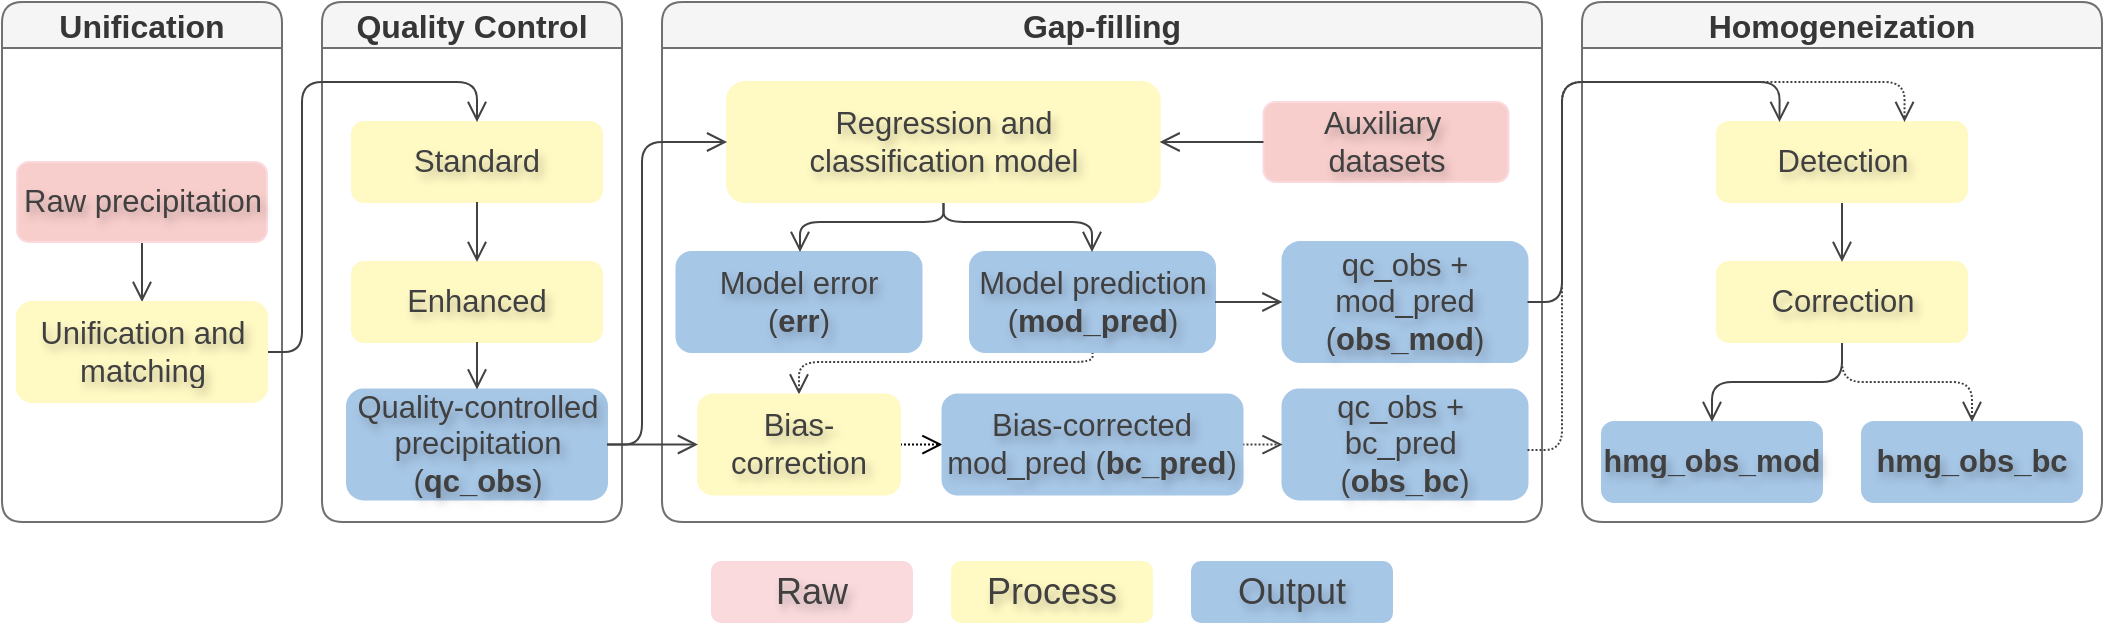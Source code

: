 <mxfile version="24.7.17">
  <diagram name="Page-1" id="W4yna8UcMUhT4XwFUqfj">
    <mxGraphModel dx="1195" dy="739" grid="1" gridSize="10" guides="1" tooltips="1" connect="1" arrows="1" fold="1" page="1" pageScale="1" pageWidth="1200" pageHeight="400" math="0" shadow="0">
      <root>
        <mxCell id="0" />
        <mxCell id="1" parent="0" />
        <mxCell id="rYvbzcU5giqxsE2-Gbjs-3" value="&lt;font style=&quot;font-size: 16px;&quot;&gt;Gap-filling&lt;/font&gt;" style="swimlane;whiteSpace=wrap;html=1;labelBackgroundColor=none;rounded=1;fillColor=#f5f5f5;strokeColor=#707070;fontColor=#363636;fontSize=16;" parent="1" vertex="1">
          <mxGeometry x="405" y="40" width="440" height="260" as="geometry" />
        </mxCell>
        <mxCell id="rYvbzcU5giqxsE2-Gbjs-68" value="&lt;span style=&quot;font-size: 15.5px;&quot;&gt;qc_obs +&amp;nbsp;&lt;br style=&quot;font-size: 15.5px;&quot;&gt;&lt;/span&gt;&lt;span style=&quot;font-size: 15.5px;&quot;&gt;bc_pred&amp;nbsp;&lt;/span&gt;&lt;div style=&quot;font-size: 15.5px;&quot;&gt;&lt;span style=&quot;font-size: 15.5px;&quot;&gt;&lt;span style=&quot;font-size: 15.5px;&quot;&gt;(&lt;b&gt;obs_bc&lt;/b&gt;)&lt;/span&gt;&lt;/span&gt;&lt;/div&gt;" style="rounded=1;whiteSpace=wrap;html=1;labelBackgroundColor=none;fillColor=#A7C7E7;strokeColor=#A7C7E7;fontSize=15.5;fontColor=#404040;textShadow=1;labelBorderColor=none;" parent="rYvbzcU5giqxsE2-Gbjs-3" vertex="1">
          <mxGeometry x="310.25" y="193.75" width="122.5" height="55" as="geometry" />
        </mxCell>
        <mxCell id="Sh1Jm_TLHkkye5z9uw8q-112" style="edgeStyle=orthogonalEdgeStyle;rounded=1;orthogonalLoop=1;jettySize=auto;html=1;entryX=0.5;entryY=0;entryDx=0;entryDy=0;endArrow=open;endFill=0;endSize=8;strokeColor=#424242;dashed=1;dashPattern=1 1;curved=0;" edge="1" parent="rYvbzcU5giqxsE2-Gbjs-3" source="rYvbzcU5giqxsE2-Gbjs-58" target="Sh1Jm_TLHkkye5z9uw8q-61">
          <mxGeometry relative="1" as="geometry">
            <Array as="points">
              <mxPoint x="215" y="180" />
              <mxPoint x="69" y="180" />
            </Array>
          </mxGeometry>
        </mxCell>
        <mxCell id="rYvbzcU5giqxsE2-Gbjs-58" value="&lt;span style=&quot;font-size: 15.5px;&quot;&gt;Model prediction&lt;/span&gt;&lt;div style=&quot;font-size: 15.5px;&quot;&gt;&lt;span style=&quot;font-size: 15.5px;&quot;&gt;&lt;span style=&quot;font-size: 15.5px;&quot;&gt;(&lt;b&gt;mod_pred&lt;/b&gt;)&lt;/span&gt;&lt;/span&gt;&lt;/div&gt;" style="rounded=1;whiteSpace=wrap;html=1;labelBackgroundColor=none;fillColor=#A7C7E7;strokeColor=#A7C7E7;fontSize=15.5;fontColor=#404040;textShadow=1;labelBorderColor=none;" parent="rYvbzcU5giqxsE2-Gbjs-3" vertex="1">
          <mxGeometry x="154.0" y="125" width="122.5" height="50" as="geometry" />
        </mxCell>
        <mxCell id="Sh1Jm_TLHkkye5z9uw8q-1" value="&lt;span style=&quot;font-size: 15.5px;&quot;&gt;Model error&lt;/span&gt;&lt;div style=&quot;font-size: 15.5px;&quot;&gt;&lt;span style=&quot;font-size: 15.5px;&quot;&gt;(&lt;b style=&quot;font-size: 15.5px;&quot;&gt;err&lt;/b&gt;)&lt;/span&gt;&lt;/div&gt;" style="rounded=1;whiteSpace=wrap;html=1;labelBackgroundColor=none;fillColor=#A7C7E7;strokeColor=#A7C7E7;fontSize=15.5;fontColor=#404040;textShadow=1;labelBorderColor=none;" vertex="1" parent="rYvbzcU5giqxsE2-Gbjs-3">
          <mxGeometry x="7.25" y="125" width="122.5" height="50" as="geometry" />
        </mxCell>
        <mxCell id="Sh1Jm_TLHkkye5z9uw8q-105" style="edgeStyle=orthogonalEdgeStyle;rounded=1;orthogonalLoop=1;jettySize=auto;html=1;endArrow=open;endFill=0;endSize=8;strokeColor=#424242;fontSize=15.5;curved=0;" edge="1" parent="rYvbzcU5giqxsE2-Gbjs-3" source="rYvbzcU5giqxsE2-Gbjs-43" target="Sh1Jm_TLHkkye5z9uw8q-1">
          <mxGeometry relative="1" as="geometry">
            <Array as="points">
              <mxPoint x="141" y="110" />
              <mxPoint x="69" y="110" />
            </Array>
          </mxGeometry>
        </mxCell>
        <mxCell id="Sh1Jm_TLHkkye5z9uw8q-106" style="edgeStyle=orthogonalEdgeStyle;rounded=1;orthogonalLoop=1;jettySize=auto;html=1;endArrow=open;endFill=0;endSize=8;strokeColor=#424242;fontSize=15.5;curved=0;" edge="1" parent="rYvbzcU5giqxsE2-Gbjs-3" source="rYvbzcU5giqxsE2-Gbjs-43" target="rYvbzcU5giqxsE2-Gbjs-58">
          <mxGeometry relative="1" as="geometry">
            <Array as="points">
              <mxPoint x="141" y="110" />
              <mxPoint x="215" y="110" />
            </Array>
          </mxGeometry>
        </mxCell>
        <mxCell id="rYvbzcU5giqxsE2-Gbjs-43" value="&lt;font style=&quot;font-size: 15.5px;&quot;&gt;Regression and &lt;br style=&quot;font-size: 15.5px;&quot;&gt;classification model&lt;/font&gt;" style="rounded=1;whiteSpace=wrap;html=1;labelBackgroundColor=none;fillColor=#FFF9C4;strokeColor=#FFF9C4;fontSize=15.5;fontColor=#404040;textShadow=1;labelBorderColor=none;" parent="rYvbzcU5giqxsE2-Gbjs-3" vertex="1">
          <mxGeometry x="32.56" y="40" width="216.25" height="60" as="geometry" />
        </mxCell>
        <mxCell id="rYvbzcU5giqxsE2-Gbjs-59" value="&lt;span style=&quot;font-size: 15.5px;&quot;&gt;Auxiliary&amp;nbsp;&lt;/span&gt;&lt;div style=&quot;font-size: 15.5px;&quot;&gt;&lt;span style=&quot;font-size: 15.5px;&quot;&gt;datasets&lt;/span&gt;&lt;/div&gt;" style="rounded=1;whiteSpace=wrap;html=1;labelBackgroundColor=none;fontSize=15.5;fillColor=#f8cecc;strokeColor=#FADADD;fontColor=#404040;textShadow=1;labelBorderColor=none;" parent="rYvbzcU5giqxsE2-Gbjs-3" vertex="1">
          <mxGeometry x="300.75" y="50" width="122.5" height="40" as="geometry" />
        </mxCell>
        <mxCell id="rYvbzcU5giqxsE2-Gbjs-82" value="&lt;span style=&quot;font-size: 15.5px;&quot;&gt;qc_obs + mod_pred&lt;/span&gt;&lt;div style=&quot;font-size: 15.5px;&quot;&gt;&lt;span style=&quot;font-size: 15.5px;&quot;&gt;(&lt;b style=&quot;font-size: 15.5px;&quot;&gt;obs_mod&lt;/b&gt;)&lt;/span&gt;&lt;/div&gt;" style="rounded=1;whiteSpace=wrap;html=1;labelBackgroundColor=none;fillColor=#A7C7E7;strokeColor=#A7C7E7;fontSize=15.5;fontColor=#404040;textShadow=1;labelBorderColor=none;" parent="rYvbzcU5giqxsE2-Gbjs-3" vertex="1">
          <mxGeometry x="310.25" y="120" width="122.5" height="60" as="geometry" />
        </mxCell>
        <mxCell id="rYvbzcU5giqxsE2-Gbjs-86" style="edgeStyle=orthogonalEdgeStyle;rounded=0;orthogonalLoop=1;jettySize=auto;html=1;labelBackgroundColor=none;fontColor=#545454;fontSize=15.5;strokeColor=#424242;textShadow=1;labelBorderColor=none;endArrow=open;endFill=0;endSize=8;" parent="rYvbzcU5giqxsE2-Gbjs-3" source="rYvbzcU5giqxsE2-Gbjs-59" target="rYvbzcU5giqxsE2-Gbjs-43" edge="1">
          <mxGeometry relative="1" as="geometry">
            <Array as="points">
              <mxPoint x="285.5" y="70" />
              <mxPoint x="285.5" y="70" />
            </Array>
          </mxGeometry>
        </mxCell>
        <mxCell id="rYvbzcU5giqxsE2-Gbjs-109" style="edgeStyle=orthogonalEdgeStyle;rounded=0;orthogonalLoop=1;jettySize=auto;html=1;labelBackgroundColor=none;fontColor=#545454;fontSize=15.5;strokeColor=#424242;textShadow=1;labelBorderColor=none;endArrow=open;endFill=0;endSize=8;" parent="rYvbzcU5giqxsE2-Gbjs-3" source="rYvbzcU5giqxsE2-Gbjs-58" target="rYvbzcU5giqxsE2-Gbjs-82" edge="1">
          <mxGeometry relative="1" as="geometry" />
        </mxCell>
        <mxCell id="Sh1Jm_TLHkkye5z9uw8q-114" style="edgeStyle=orthogonalEdgeStyle;rounded=0;orthogonalLoop=1;jettySize=auto;html=1;entryX=0;entryY=0.5;entryDx=0;entryDy=0;endArrow=open;endFill=0;dashed=1;dashPattern=1 1;endSize=8;" edge="1" parent="rYvbzcU5giqxsE2-Gbjs-3" source="Sh1Jm_TLHkkye5z9uw8q-61" target="Sh1Jm_TLHkkye5z9uw8q-64">
          <mxGeometry relative="1" as="geometry">
            <Array as="points">
              <mxPoint x="125" y="221" />
              <mxPoint x="125" y="221" />
            </Array>
          </mxGeometry>
        </mxCell>
        <mxCell id="Sh1Jm_TLHkkye5z9uw8q-61" value="&lt;font style=&quot;font-size: 15.5px;&quot;&gt;Bias-&lt;/font&gt;&lt;span style=&quot;font-size: 15.5px; background-color: initial;&quot;&gt;correction&lt;/span&gt;" style="rounded=1;whiteSpace=wrap;html=1;labelBackgroundColor=none;fillColor=#FFF9C4;strokeColor=#FFF9C4;fontSize=15.5;fontColor=#404040;textShadow=1;labelBorderColor=none;" vertex="1" parent="rYvbzcU5giqxsE2-Gbjs-3">
          <mxGeometry x="18" y="196.25" width="101" height="50" as="geometry" />
        </mxCell>
        <mxCell id="Sh1Jm_TLHkkye5z9uw8q-110" style="edgeStyle=orthogonalEdgeStyle;rounded=1;orthogonalLoop=1;jettySize=auto;html=1;entryX=-0.007;entryY=0.498;entryDx=0;entryDy=0;endArrow=open;endFill=0;endSize=8;entryPerimeter=0;strokeColor=#424242;fontSize=15.5;dashed=1;dashPattern=1 1;curved=0;" edge="1" parent="rYvbzcU5giqxsE2-Gbjs-3" source="Sh1Jm_TLHkkye5z9uw8q-64" target="rYvbzcU5giqxsE2-Gbjs-68">
          <mxGeometry relative="1" as="geometry" />
        </mxCell>
        <mxCell id="Sh1Jm_TLHkkye5z9uw8q-64" value="&lt;font style=&quot;font-size: 15.5px;&quot;&gt;Bias-corrected mod_pred&lt;/font&gt;&lt;font style=&quot;font-size: 15.5px;&quot;&gt; (&lt;b style=&quot;font-size: 15.5px;&quot;&gt;bc_pred&lt;/b&gt;)&lt;/font&gt;" style="rounded=1;whiteSpace=wrap;html=1;labelBackgroundColor=none;fillColor=#A7C7E7;strokeColor=#A7C7E7;fontSize=15.5;fontColor=#404040;textShadow=1;labelBorderColor=none;" vertex="1" parent="rYvbzcU5giqxsE2-Gbjs-3">
          <mxGeometry x="140.25" y="196.25" width="150" height="50" as="geometry" />
        </mxCell>
        <mxCell id="rYvbzcU5giqxsE2-Gbjs-4" value="&lt;font style=&quot;font-size: 16px;&quot;&gt;Homogeneization&lt;/font&gt;" style="swimlane;whiteSpace=wrap;html=1;labelBackgroundColor=none;rounded=1;fillColor=#f5f5f5;strokeColor=#707070;fontColor=#363636;fontSize=16;" parent="1" vertex="1">
          <mxGeometry x="865" y="40" width="260" height="260" as="geometry" />
        </mxCell>
        <mxCell id="rYvbzcU5giqxsE2-Gbjs-103" value="&lt;b style=&quot;&quot;&gt;&lt;font style=&quot;font-size: 15.25px;&quot;&gt;hmg_obs_mod&lt;/font&gt;&lt;/b&gt;" style="rounded=1;whiteSpace=wrap;html=1;labelBackgroundColor=none;fillColor=#A7C7E7;strokeColor=#A7C7E7;fontSize=15.5;fontColor=#404040;textShadow=1;labelBorderColor=none;" parent="rYvbzcU5giqxsE2-Gbjs-4" vertex="1">
          <mxGeometry x="10" y="210" width="110" height="40" as="geometry" />
        </mxCell>
        <mxCell id="rYvbzcU5giqxsE2-Gbjs-104" value="&lt;span style=&quot;font-size: 15.5px;&quot;&gt;&lt;b style=&quot;font-size: 15.5px;&quot;&gt;hmg_obs_bc&lt;/b&gt;&lt;/span&gt;" style="rounded=1;whiteSpace=wrap;html=1;labelBackgroundColor=none;fillColor=#A7C7E7;strokeColor=#A7C7E7;fontSize=15.5;fontColor=#404040;textShadow=1;labelBorderColor=none;" parent="rYvbzcU5giqxsE2-Gbjs-4" vertex="1">
          <mxGeometry x="140" y="210" width="110" height="40" as="geometry" />
        </mxCell>
        <mxCell id="Sh1Jm_TLHkkye5z9uw8q-46" style="edgeStyle=orthogonalEdgeStyle;rounded=1;orthogonalLoop=1;jettySize=auto;html=1;fontSize=15.5;fontColor=#545454;strokeColor=#424242;textShadow=1;labelBorderColor=none;labelBackgroundColor=none;endSize=8;endArrow=open;endFill=0;curved=0;" edge="1" parent="rYvbzcU5giqxsE2-Gbjs-4" source="Sh1Jm_TLHkkye5z9uw8q-39" target="rYvbzcU5giqxsE2-Gbjs-103">
          <mxGeometry relative="1" as="geometry" />
        </mxCell>
        <mxCell id="Sh1Jm_TLHkkye5z9uw8q-47" style="edgeStyle=orthogonalEdgeStyle;rounded=1;orthogonalLoop=1;jettySize=auto;html=1;dashed=1;dashPattern=1 1;fontSize=15.5;fontColor=#545454;strokeColor=#424242;textShadow=1;labelBorderColor=none;labelBackgroundColor=none;endSize=8;endArrow=open;endFill=0;curved=0;" edge="1" parent="rYvbzcU5giqxsE2-Gbjs-4" source="Sh1Jm_TLHkkye5z9uw8q-39" target="rYvbzcU5giqxsE2-Gbjs-104">
          <mxGeometry relative="1" as="geometry" />
        </mxCell>
        <mxCell id="Sh1Jm_TLHkkye5z9uw8q-39" value="&lt;font style=&quot;font-size: 15.5px;&quot;&gt;Correction&lt;/font&gt;" style="rounded=1;whiteSpace=wrap;html=1;labelBackgroundColor=none;fillColor=#FFF9C4;strokeColor=#FFF9C4;fontSize=15.5;fontColor=#404040;textShadow=1;labelBorderColor=none;" vertex="1" parent="rYvbzcU5giqxsE2-Gbjs-4">
          <mxGeometry x="67.5" y="130" width="125" height="40" as="geometry" />
        </mxCell>
        <mxCell id="Sh1Jm_TLHkkye5z9uw8q-42" style="edgeStyle=orthogonalEdgeStyle;rounded=0;orthogonalLoop=1;jettySize=auto;html=1;entryX=0.5;entryY=0;entryDx=0;entryDy=0;fontSize=15.5;fontColor=#545454;strokeColor=#424242;textShadow=1;labelBorderColor=none;labelBackgroundColor=none;endSize=8;endArrow=open;endFill=0;" edge="1" parent="rYvbzcU5giqxsE2-Gbjs-4" source="Sh1Jm_TLHkkye5z9uw8q-41" target="Sh1Jm_TLHkkye5z9uw8q-39">
          <mxGeometry relative="1" as="geometry" />
        </mxCell>
        <mxCell id="Sh1Jm_TLHkkye5z9uw8q-41" value="&lt;font style=&quot;font-size: 15.5px;&quot;&gt;Detection&lt;/font&gt;" style="rounded=1;whiteSpace=wrap;html=1;labelBackgroundColor=none;fillColor=#FFF9C4;strokeColor=#FFF9C4;fontSize=15.5;fontColor=#404040;textShadow=1;labelBorderColor=none;" vertex="1" parent="rYvbzcU5giqxsE2-Gbjs-4">
          <mxGeometry x="67.5" y="60" width="125" height="40" as="geometry" />
        </mxCell>
        <mxCell id="rYvbzcU5giqxsE2-Gbjs-1" value="&lt;font style=&quot;font-size: 16px;&quot;&gt;Unification&lt;/font&gt;" style="swimlane;whiteSpace=wrap;html=1;labelBackgroundColor=none;rounded=1;fillColor=#f5f5f5;strokeColor=#707070;fontColor=#363636;fontSize=16;" parent="1" vertex="1">
          <mxGeometry x="75" y="40" width="140" height="260" as="geometry">
            <mxRectangle x="90" y="280" width="100" height="30" as="alternateBounds" />
          </mxGeometry>
        </mxCell>
        <mxCell id="rYvbzcU5giqxsE2-Gbjs-2" value="&lt;font style=&quot;font-size: 16px;&quot;&gt;Quality Control&lt;/font&gt;" style="swimlane;whiteSpace=wrap;html=1;startSize=23;labelBackgroundColor=none;rounded=1;fillColor=#f5f5f5;strokeColor=#707070;fontColor=#363636;fontSize=16;" parent="1" vertex="1">
          <mxGeometry x="235" y="40" width="150" height="260" as="geometry">
            <mxRectangle x="50" y="130" width="130" height="30" as="alternateBounds" />
          </mxGeometry>
        </mxCell>
        <mxCell id="rYvbzcU5giqxsE2-Gbjs-132" value="&lt;span style=&quot;font-size: 15.5px;&quot;&gt;Quality-controlled precipitation (&lt;b style=&quot;font-size: 15.5px;&quot;&gt;qc_obs&lt;/b&gt;)&lt;/span&gt;" style="rounded=1;whiteSpace=wrap;html=1;labelBackgroundColor=none;fillColor=#A7C7E7;strokeColor=#A7C7E7;fontSize=15.5;fontColor=#404040;textShadow=1;labelBorderColor=none;" parent="rYvbzcU5giqxsE2-Gbjs-2" vertex="1">
          <mxGeometry x="12.5" y="193.75" width="130" height="55" as="geometry" />
        </mxCell>
        <mxCell id="rYvbzcU5giqxsE2-Gbjs-121" value="&lt;font style=&quot;font-size: 15.5px;&quot;&gt;Standard&lt;/font&gt;" style="rounded=1;whiteSpace=wrap;html=1;labelBackgroundColor=none;fillColor=#FFF9C4;strokeColor=#FFF9C4;fontSize=15.5;fontColor=#404040;textShadow=1;labelBorderColor=none;" parent="rYvbzcU5giqxsE2-Gbjs-2" vertex="1">
          <mxGeometry x="15" y="60" width="125" height="40" as="geometry" />
        </mxCell>
        <mxCell id="rYvbzcU5giqxsE2-Gbjs-38" value="&lt;font style=&quot;font-size: 15.5px;&quot;&gt;Enhanced&lt;/font&gt;" style="rounded=1;whiteSpace=wrap;html=1;labelBackgroundColor=none;fillColor=#FFF9C4;strokeColor=#FFF9C4;fontSize=15.5;fontColor=#404040;textShadow=1;labelBorderColor=none;" parent="rYvbzcU5giqxsE2-Gbjs-2" vertex="1">
          <mxGeometry x="15" y="130" width="125" height="40" as="geometry" />
        </mxCell>
        <mxCell id="rYvbzcU5giqxsE2-Gbjs-137" style="edgeStyle=orthogonalEdgeStyle;rounded=0;orthogonalLoop=1;jettySize=auto;html=1;labelBackgroundColor=none;fontColor=#545454;fontSize=15.5;strokeColor=#424242;textShadow=1;labelBorderColor=none;endArrow=open;endFill=0;endSize=8;" parent="rYvbzcU5giqxsE2-Gbjs-2" source="rYvbzcU5giqxsE2-Gbjs-121" target="rYvbzcU5giqxsE2-Gbjs-38" edge="1">
          <mxGeometry relative="1" as="geometry" />
        </mxCell>
        <mxCell id="rYvbzcU5giqxsE2-Gbjs-138" style="edgeStyle=orthogonalEdgeStyle;rounded=0;orthogonalLoop=1;jettySize=auto;html=1;entryX=0.5;entryY=0;entryDx=0;entryDy=0;labelBackgroundColor=none;fontColor=#545454;fontSize=15.5;strokeColor=#424242;textShadow=1;labelBorderColor=none;endArrow=open;endFill=0;endSize=8;" parent="rYvbzcU5giqxsE2-Gbjs-2" source="rYvbzcU5giqxsE2-Gbjs-38" target="rYvbzcU5giqxsE2-Gbjs-132" edge="1">
          <mxGeometry relative="1" as="geometry" />
        </mxCell>
        <mxCell id="rYvbzcU5giqxsE2-Gbjs-32" style="edgeStyle=orthogonalEdgeStyle;rounded=0;orthogonalLoop=1;jettySize=auto;html=1;labelBackgroundColor=none;fontColor=#545454;fontSize=15.5;strokeColor=#424242;textShadow=1;labelBorderColor=none;endSize=8;endArrow=open;endFill=0;" parent="1" source="rYvbzcU5giqxsE2-Gbjs-6" target="rYvbzcU5giqxsE2-Gbjs-30" edge="1">
          <mxGeometry relative="1" as="geometry" />
        </mxCell>
        <mxCell id="rYvbzcU5giqxsE2-Gbjs-6" value="&lt;font style=&quot;font-size: 15.5px;&quot;&gt;Raw precipitation&lt;/font&gt;" style="rounded=1;whiteSpace=wrap;html=1;labelBackgroundColor=none;fontSize=15.5;fillColor=#f8cecc;strokeColor=#FADADD;fontColor=#404040;textShadow=1;labelBorderColor=none;" parent="1" vertex="1">
          <mxGeometry x="82.5" y="120" width="125" height="40" as="geometry" />
        </mxCell>
        <mxCell id="Sh1Jm_TLHkkye5z9uw8q-50" style="edgeStyle=orthogonalEdgeStyle;rounded=1;orthogonalLoop=1;jettySize=auto;html=1;entryX=0.5;entryY=0;entryDx=0;entryDy=0;fontSize=15.5;fontColor=#545454;strokeColor=#424242;textShadow=1;labelBorderColor=none;labelBackgroundColor=none;endArrow=open;endFill=0;endSize=8;curved=0;" edge="1" parent="1" source="rYvbzcU5giqxsE2-Gbjs-30" target="rYvbzcU5giqxsE2-Gbjs-121">
          <mxGeometry relative="1" as="geometry">
            <Array as="points">
              <mxPoint x="225" y="215" />
              <mxPoint x="225" y="80" />
              <mxPoint x="313" y="80" />
            </Array>
          </mxGeometry>
        </mxCell>
        <mxCell id="rYvbzcU5giqxsE2-Gbjs-30" value="&lt;font style=&quot;font-size: 15.5px;&quot;&gt;Unification and matching&lt;/font&gt;" style="rounded=1;whiteSpace=wrap;html=1;labelBackgroundColor=none;fillColor=#FFF9C4;strokeColor=#FFF9C4;fontSize=15.5;fontColor=#404040;textShadow=1;labelBorderColor=none;" parent="1" vertex="1">
          <mxGeometry x="82.5" y="190" width="125" height="50" as="geometry" />
        </mxCell>
        <mxCell id="Sh1Jm_TLHkkye5z9uw8q-10" style="edgeStyle=orthogonalEdgeStyle;rounded=1;orthogonalLoop=1;jettySize=auto;html=1;entryX=0;entryY=0.5;entryDx=0;entryDy=0;fontSize=15.5;fontColor=#545454;strokeColor=#424242;textShadow=1;labelBorderColor=none;labelBackgroundColor=none;endArrow=open;endFill=0;endSize=8;curved=0;" edge="1" parent="1" source="rYvbzcU5giqxsE2-Gbjs-132" target="rYvbzcU5giqxsE2-Gbjs-43">
          <mxGeometry relative="1" as="geometry">
            <Array as="points">
              <mxPoint x="395" y="261" />
              <mxPoint x="395" y="110" />
            </Array>
          </mxGeometry>
        </mxCell>
        <mxCell id="Sh1Jm_TLHkkye5z9uw8q-48" style="edgeStyle=orthogonalEdgeStyle;rounded=1;orthogonalLoop=1;jettySize=auto;html=1;entryX=0.75;entryY=0;entryDx=0;entryDy=0;dashed=1;dashPattern=1 1;fontSize=15.5;fontColor=#545454;strokeColor=#424242;textShadow=1;labelBorderColor=none;labelBackgroundColor=none;endSize=8;endArrow=open;endFill=0;curved=0;" edge="1" parent="1" source="rYvbzcU5giqxsE2-Gbjs-68" target="Sh1Jm_TLHkkye5z9uw8q-41">
          <mxGeometry relative="1" as="geometry">
            <Array as="points">
              <mxPoint x="855" y="264" />
              <mxPoint x="855" y="80" />
              <mxPoint x="1026" y="80" />
            </Array>
          </mxGeometry>
        </mxCell>
        <mxCell id="Sh1Jm_TLHkkye5z9uw8q-49" style="edgeStyle=orthogonalEdgeStyle;rounded=1;orthogonalLoop=1;jettySize=auto;html=1;entryX=0.25;entryY=0;entryDx=0;entryDy=0;fontSize=15.5;fontColor=#545454;strokeColor=#424242;textShadow=1;labelBorderColor=none;labelBackgroundColor=none;endSize=8;endArrow=open;endFill=0;curved=0;" edge="1" parent="1" source="rYvbzcU5giqxsE2-Gbjs-82" target="Sh1Jm_TLHkkye5z9uw8q-41">
          <mxGeometry relative="1" as="geometry">
            <Array as="points">
              <mxPoint x="855" y="190" />
              <mxPoint x="855" y="80" />
              <mxPoint x="964" y="80" />
            </Array>
          </mxGeometry>
        </mxCell>
        <mxCell id="Sh1Jm_TLHkkye5z9uw8q-52" value="Raw" style="rounded=1;whiteSpace=wrap;html=1;labelBackgroundColor=none;fontSize=18;fillColor=#FADADD;strokeColor=#FADADD;fontColor=#404040;textShadow=1;" vertex="1" parent="1">
          <mxGeometry x="430" y="320" width="100" height="30" as="geometry" />
        </mxCell>
        <mxCell id="Sh1Jm_TLHkkye5z9uw8q-53" value="&lt;font style=&quot;font-size: 18px;&quot;&gt;Process&lt;/font&gt;" style="rounded=1;whiteSpace=wrap;html=1;labelBackgroundColor=none;fillColor=#FFF9C4;strokeColor=#FFF9C4;fontSize=18;fontColor=#404040;textShadow=1;" vertex="1" parent="1">
          <mxGeometry x="550" y="320" width="100" height="30" as="geometry" />
        </mxCell>
        <mxCell id="Sh1Jm_TLHkkye5z9uw8q-56" value="Output" style="rounded=1;whiteSpace=wrap;html=1;labelBackgroundColor=none;fontSize=18;fillColor=#A7C7E7;strokeColor=#A7C7E7;fontColor=#404040;textShadow=1;" vertex="1" parent="1">
          <mxGeometry x="670" y="320" width="100" height="30" as="geometry" />
        </mxCell>
        <mxCell id="Sh1Jm_TLHkkye5z9uw8q-62" value="" style="edgeStyle=orthogonalEdgeStyle;rounded=0;orthogonalLoop=1;jettySize=auto;html=1;entryX=0;entryY=0.5;entryDx=0;entryDy=0;fontSize=15.5;fontColor=#545454;strokeColor=#424242;textShadow=1;labelBorderColor=none;labelBackgroundColor=none;endArrow=open;endFill=0;endSize=8;" edge="1" parent="1" source="rYvbzcU5giqxsE2-Gbjs-132" target="Sh1Jm_TLHkkye5z9uw8q-61">
          <mxGeometry relative="1" as="geometry">
            <mxPoint x="378" y="264" as="sourcePoint" />
            <mxPoint x="548" y="264" as="targetPoint" />
          </mxGeometry>
        </mxCell>
      </root>
    </mxGraphModel>
  </diagram>
</mxfile>
